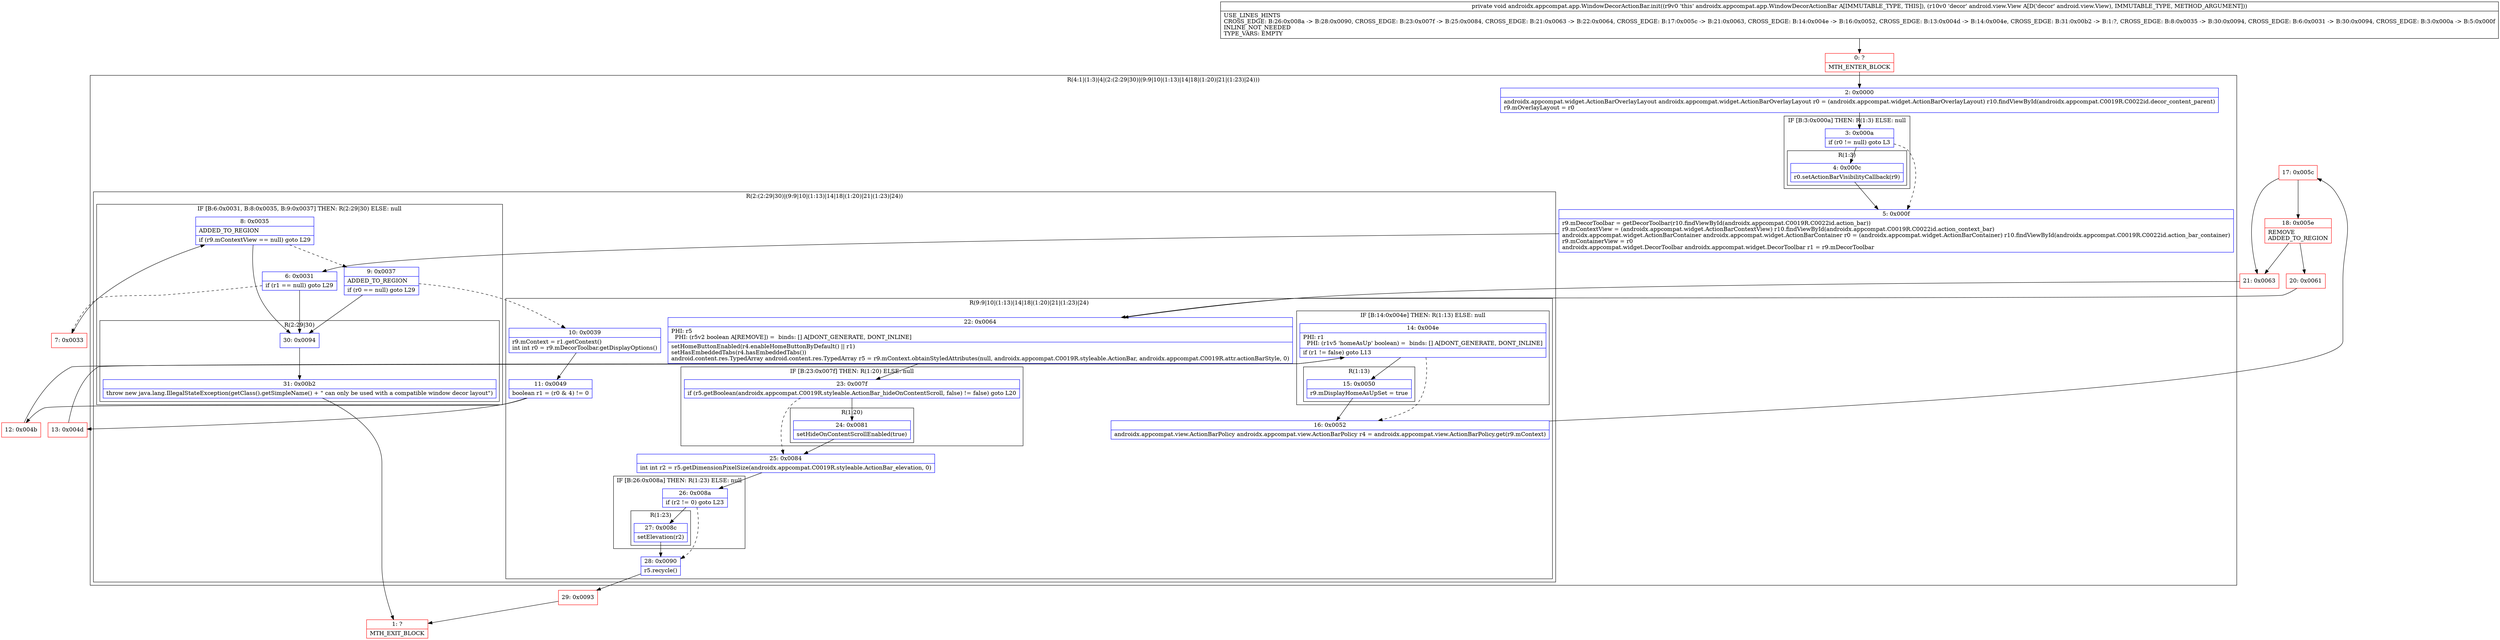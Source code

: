 digraph "CFG forandroidx.appcompat.app.WindowDecorActionBar.init(Landroid\/view\/View;)V" {
subgraph cluster_Region_1297421587 {
label = "R(4:1|(1:3)|4|(2:(2:29|30)|(9:9|10|(1:13)|14|18|(1:20)|21|(1:23)|24)))";
node [shape=record,color=blue];
Node_2 [shape=record,label="{2\:\ 0x0000|androidx.appcompat.widget.ActionBarOverlayLayout androidx.appcompat.widget.ActionBarOverlayLayout r0 = (androidx.appcompat.widget.ActionBarOverlayLayout) r10.findViewById(androidx.appcompat.C0019R.C0022id.decor_content_parent)\lr9.mOverlayLayout = r0\l}"];
subgraph cluster_IfRegion_295418177 {
label = "IF [B:3:0x000a] THEN: R(1:3) ELSE: null";
node [shape=record,color=blue];
Node_3 [shape=record,label="{3\:\ 0x000a|if (r0 != null) goto L3\l}"];
subgraph cluster_Region_616755376 {
label = "R(1:3)";
node [shape=record,color=blue];
Node_4 [shape=record,label="{4\:\ 0x000c|r0.setActionBarVisibilityCallback(r9)\l}"];
}
}
Node_5 [shape=record,label="{5\:\ 0x000f|r9.mDecorToolbar = getDecorToolbar(r10.findViewById(androidx.appcompat.C0019R.C0022id.action_bar))\lr9.mContextView = (androidx.appcompat.widget.ActionBarContextView) r10.findViewById(androidx.appcompat.C0019R.C0022id.action_context_bar)\landroidx.appcompat.widget.ActionBarContainer androidx.appcompat.widget.ActionBarContainer r0 = (androidx.appcompat.widget.ActionBarContainer) r10.findViewById(androidx.appcompat.C0019R.C0022id.action_bar_container)\lr9.mContainerView = r0\landroidx.appcompat.widget.DecorToolbar androidx.appcompat.widget.DecorToolbar r1 = r9.mDecorToolbar\l}"];
subgraph cluster_Region_1649745410 {
label = "R(2:(2:29|30)|(9:9|10|(1:13)|14|18|(1:20)|21|(1:23)|24))";
node [shape=record,color=blue];
subgraph cluster_IfRegion_1618072994 {
label = "IF [B:6:0x0031, B:8:0x0035, B:9:0x0037] THEN: R(2:29|30) ELSE: null";
node [shape=record,color=blue];
Node_6 [shape=record,label="{6\:\ 0x0031|if (r1 == null) goto L29\l}"];
Node_8 [shape=record,label="{8\:\ 0x0035|ADDED_TO_REGION\l|if (r9.mContextView == null) goto L29\l}"];
Node_9 [shape=record,label="{9\:\ 0x0037|ADDED_TO_REGION\l|if (r0 == null) goto L29\l}"];
subgraph cluster_Region_1001751905 {
label = "R(2:29|30)";
node [shape=record,color=blue];
Node_30 [shape=record,label="{30\:\ 0x0094}"];
Node_31 [shape=record,label="{31\:\ 0x00b2|throw new java.lang.IllegalStateException(getClass().getSimpleName() + \" can only be used with a compatible window decor layout\")\l}"];
}
}
subgraph cluster_Region_90814770 {
label = "R(9:9|10|(1:13)|14|18|(1:20)|21|(1:23)|24)";
node [shape=record,color=blue];
Node_10 [shape=record,label="{10\:\ 0x0039|r9.mContext = r1.getContext()\lint int r0 = r9.mDecorToolbar.getDisplayOptions()\l}"];
Node_11 [shape=record,label="{11\:\ 0x0049|boolean r1 = (r0 & 4) != 0\l}"];
subgraph cluster_IfRegion_1232361839 {
label = "IF [B:14:0x004e] THEN: R(1:13) ELSE: null";
node [shape=record,color=blue];
Node_14 [shape=record,label="{14\:\ 0x004e|PHI: r1 \l  PHI: (r1v5 'homeAsUp' boolean) =  binds: [] A[DONT_GENERATE, DONT_INLINE]\l|if (r1 != false) goto L13\l}"];
subgraph cluster_Region_1370717373 {
label = "R(1:13)";
node [shape=record,color=blue];
Node_15 [shape=record,label="{15\:\ 0x0050|r9.mDisplayHomeAsUpSet = true\l}"];
}
}
Node_16 [shape=record,label="{16\:\ 0x0052|androidx.appcompat.view.ActionBarPolicy androidx.appcompat.view.ActionBarPolicy r4 = androidx.appcompat.view.ActionBarPolicy.get(r9.mContext)\l}"];
Node_22 [shape=record,label="{22\:\ 0x0064|PHI: r5 \l  PHI: (r5v2 boolean A[REMOVE]) =  binds: [] A[DONT_GENERATE, DONT_INLINE]\l|setHomeButtonEnabled(r4.enableHomeButtonByDefault() \|\| r1)\lsetHasEmbeddedTabs(r4.hasEmbeddedTabs())\landroid.content.res.TypedArray android.content.res.TypedArray r5 = r9.mContext.obtainStyledAttributes(null, androidx.appcompat.C0019R.styleable.ActionBar, androidx.appcompat.C0019R.attr.actionBarStyle, 0)\l}"];
subgraph cluster_IfRegion_2046846849 {
label = "IF [B:23:0x007f] THEN: R(1:20) ELSE: null";
node [shape=record,color=blue];
Node_23 [shape=record,label="{23\:\ 0x007f|if (r5.getBoolean(androidx.appcompat.C0019R.styleable.ActionBar_hideOnContentScroll, false) != false) goto L20\l}"];
subgraph cluster_Region_582462420 {
label = "R(1:20)";
node [shape=record,color=blue];
Node_24 [shape=record,label="{24\:\ 0x0081|setHideOnContentScrollEnabled(true)\l}"];
}
}
Node_25 [shape=record,label="{25\:\ 0x0084|int int r2 = r5.getDimensionPixelSize(androidx.appcompat.C0019R.styleable.ActionBar_elevation, 0)\l}"];
subgraph cluster_IfRegion_347238822 {
label = "IF [B:26:0x008a] THEN: R(1:23) ELSE: null";
node [shape=record,color=blue];
Node_26 [shape=record,label="{26\:\ 0x008a|if (r2 != 0) goto L23\l}"];
subgraph cluster_Region_1549466155 {
label = "R(1:23)";
node [shape=record,color=blue];
Node_27 [shape=record,label="{27\:\ 0x008c|setElevation(r2)\l}"];
}
}
Node_28 [shape=record,label="{28\:\ 0x0090|r5.recycle()\l}"];
}
}
}
Node_0 [shape=record,color=red,label="{0\:\ ?|MTH_ENTER_BLOCK\l}"];
Node_7 [shape=record,color=red,label="{7\:\ 0x0033}"];
Node_12 [shape=record,color=red,label="{12\:\ 0x004b}"];
Node_17 [shape=record,color=red,label="{17\:\ 0x005c}"];
Node_18 [shape=record,color=red,label="{18\:\ 0x005e|REMOVE\lADDED_TO_REGION\l}"];
Node_20 [shape=record,color=red,label="{20\:\ 0x0061}"];
Node_29 [shape=record,color=red,label="{29\:\ 0x0093}"];
Node_1 [shape=record,color=red,label="{1\:\ ?|MTH_EXIT_BLOCK\l}"];
Node_21 [shape=record,color=red,label="{21\:\ 0x0063}"];
Node_13 [shape=record,color=red,label="{13\:\ 0x004d}"];
MethodNode[shape=record,label="{private void androidx.appcompat.app.WindowDecorActionBar.init((r9v0 'this' androidx.appcompat.app.WindowDecorActionBar A[IMMUTABLE_TYPE, THIS]), (r10v0 'decor' android.view.View A[D('decor' android.view.View), IMMUTABLE_TYPE, METHOD_ARGUMENT]))  | USE_LINES_HINTS\lCROSS_EDGE: B:26:0x008a \-\> B:28:0x0090, CROSS_EDGE: B:23:0x007f \-\> B:25:0x0084, CROSS_EDGE: B:21:0x0063 \-\> B:22:0x0064, CROSS_EDGE: B:17:0x005c \-\> B:21:0x0063, CROSS_EDGE: B:14:0x004e \-\> B:16:0x0052, CROSS_EDGE: B:13:0x004d \-\> B:14:0x004e, CROSS_EDGE: B:31:0x00b2 \-\> B:1:?, CROSS_EDGE: B:8:0x0035 \-\> B:30:0x0094, CROSS_EDGE: B:6:0x0031 \-\> B:30:0x0094, CROSS_EDGE: B:3:0x000a \-\> B:5:0x000f\lINLINE_NOT_NEEDED\lTYPE_VARS: EMPTY\l}"];
MethodNode -> Node_0;Node_2 -> Node_3;
Node_3 -> Node_4;
Node_3 -> Node_5[style=dashed];
Node_4 -> Node_5;
Node_5 -> Node_6;
Node_6 -> Node_7[style=dashed];
Node_6 -> Node_30;
Node_8 -> Node_9[style=dashed];
Node_8 -> Node_30;
Node_9 -> Node_10[style=dashed];
Node_9 -> Node_30;
Node_30 -> Node_31;
Node_31 -> Node_1;
Node_10 -> Node_11;
Node_11 -> Node_12;
Node_11 -> Node_13;
Node_14 -> Node_15;
Node_14 -> Node_16[style=dashed];
Node_15 -> Node_16;
Node_16 -> Node_17;
Node_22 -> Node_23;
Node_23 -> Node_24;
Node_23 -> Node_25[style=dashed];
Node_24 -> Node_25;
Node_25 -> Node_26;
Node_26 -> Node_27;
Node_26 -> Node_28[style=dashed];
Node_27 -> Node_28;
Node_28 -> Node_29;
Node_0 -> Node_2;
Node_7 -> Node_8;
Node_12 -> Node_14;
Node_17 -> Node_18;
Node_17 -> Node_21;
Node_18 -> Node_20;
Node_18 -> Node_21;
Node_20 -> Node_22;
Node_29 -> Node_1;
Node_21 -> Node_22;
Node_13 -> Node_14;
}

